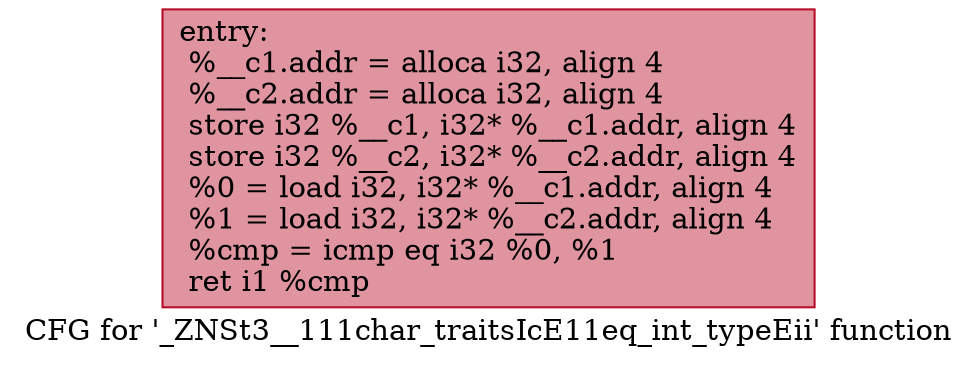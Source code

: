 digraph "CFG for '_ZNSt3__111char_traitsIcE11eq_int_typeEii' function" {
	label="CFG for '_ZNSt3__111char_traitsIcE11eq_int_typeEii' function";

	Node0x600003e7d900 [shape=record,color="#b70d28ff", style=filled, fillcolor="#b70d2870",label="{entry:\l  %__c1.addr = alloca i32, align 4\l  %__c2.addr = alloca i32, align 4\l  store i32 %__c1, i32* %__c1.addr, align 4\l  store i32 %__c2, i32* %__c2.addr, align 4\l  %0 = load i32, i32* %__c1.addr, align 4\l  %1 = load i32, i32* %__c2.addr, align 4\l  %cmp = icmp eq i32 %0, %1\l  ret i1 %cmp\l}"];
}
